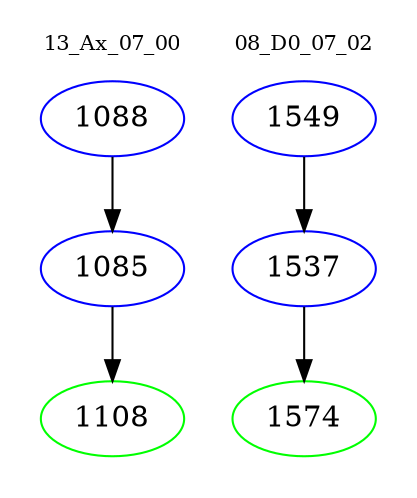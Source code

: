 digraph{
subgraph cluster_0 {
color = white
label = "13_Ax_07_00";
fontsize=10;
T0_1088 [label="1088", color="blue"]
T0_1088 -> T0_1085 [color="black"]
T0_1085 [label="1085", color="blue"]
T0_1085 -> T0_1108 [color="black"]
T0_1108 [label="1108", color="green"]
}
subgraph cluster_1 {
color = white
label = "08_D0_07_02";
fontsize=10;
T1_1549 [label="1549", color="blue"]
T1_1549 -> T1_1537 [color="black"]
T1_1537 [label="1537", color="blue"]
T1_1537 -> T1_1574 [color="black"]
T1_1574 [label="1574", color="green"]
}
}
